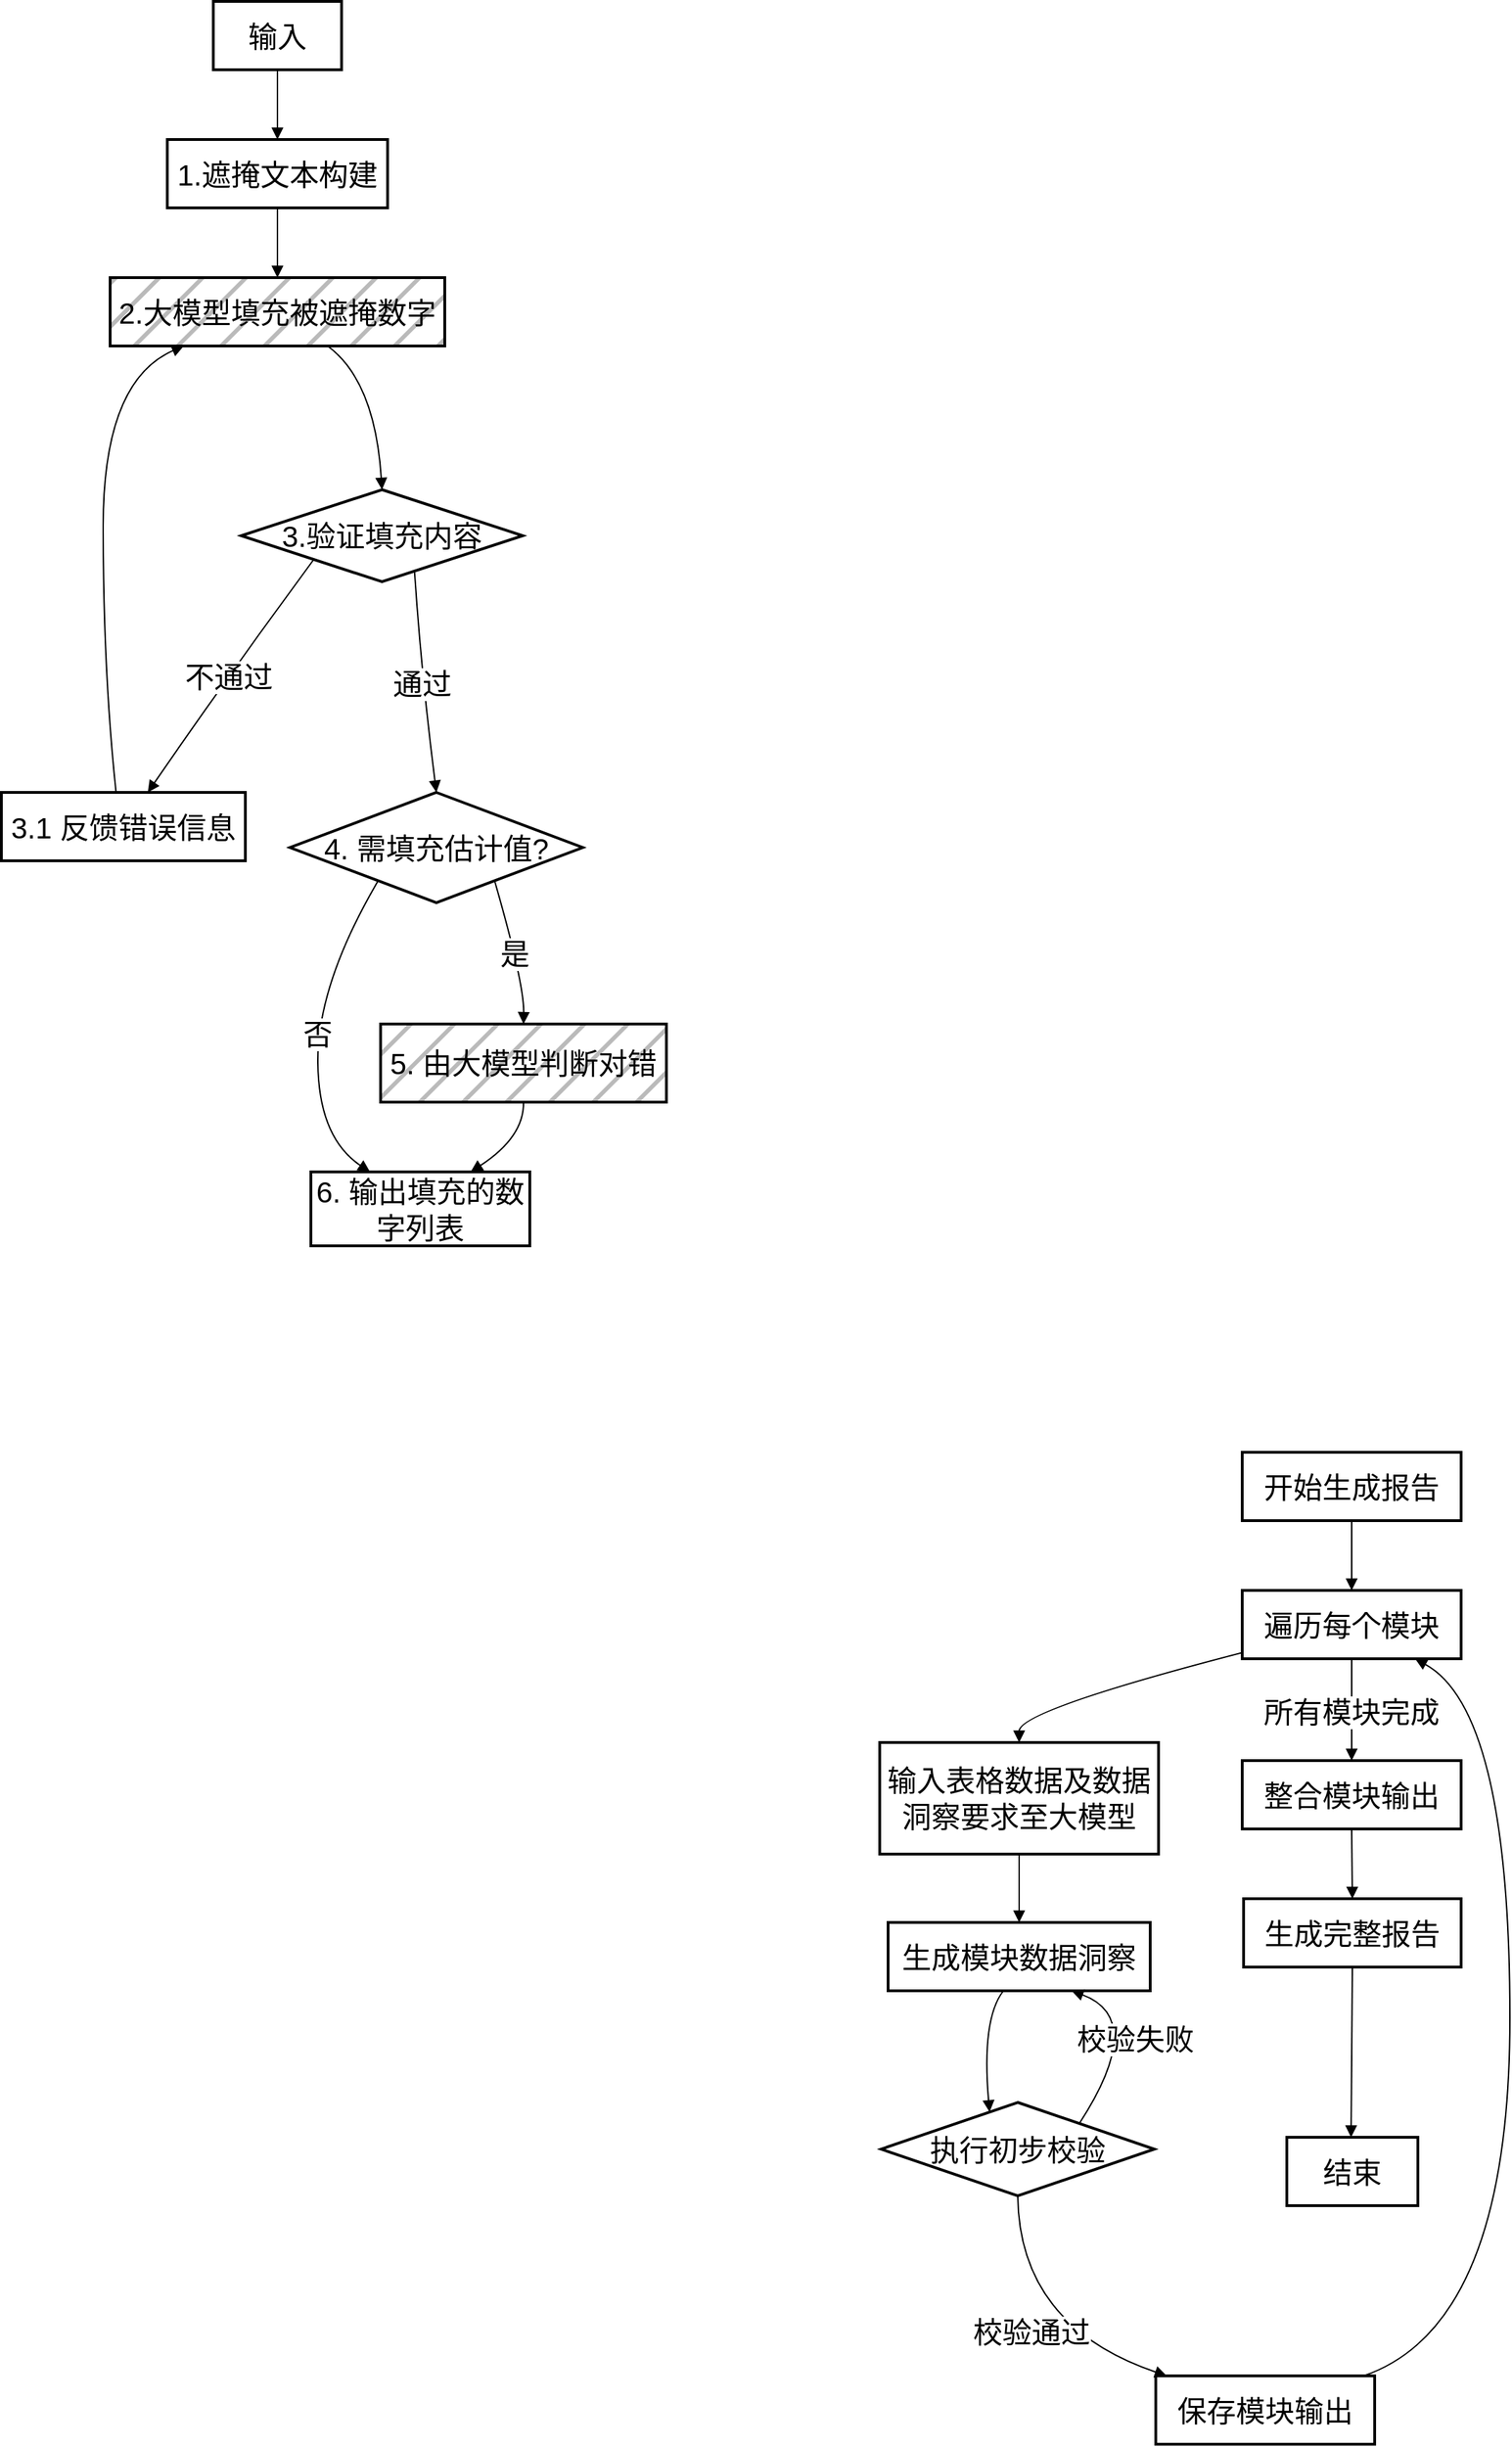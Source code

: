 <mxfile version="24.8.1">
  <diagram name="第 1 页" id="jcsu0ifiuYBYUi2_rB25">
    <mxGraphModel dx="2049" dy="1114" grid="0" gridSize="10" guides="1" tooltips="1" connect="1" arrows="1" fold="1" page="0" pageScale="1" pageWidth="827" pageHeight="1169" math="0" shadow="0">
      <root>
        <mxCell id="0" />
        <mxCell id="1" parent="0" />
        <mxCell id="IDqaXiTxqVLF_361lomE-16" value="输入" style="whiteSpace=wrap;strokeWidth=2;fontSize=21;" vertex="1" parent="1">
          <mxGeometry x="155" y="20" width="92" height="49" as="geometry" />
        </mxCell>
        <mxCell id="IDqaXiTxqVLF_361lomE-17" value="1.遮掩文本构建" style="whiteSpace=wrap;strokeWidth=2;fontSize=21;" vertex="1" parent="1">
          <mxGeometry x="122" y="119" width="158" height="49" as="geometry" />
        </mxCell>
        <mxCell id="IDqaXiTxqVLF_361lomE-18" value="2.大模型填充被遮掩数字" style="whiteSpace=wrap;strokeWidth=2;fontSize=21;fillStyle=hatch;fillColor=#BABABA;" vertex="1" parent="1">
          <mxGeometry x="81" y="218" width="240" height="49" as="geometry" />
        </mxCell>
        <mxCell id="IDqaXiTxqVLF_361lomE-19" value="3.验证填充内容" style="rhombus;strokeWidth=2;whiteSpace=wrap;fontSize=21;" vertex="1" parent="1">
          <mxGeometry x="175" y="370" width="202" height="66" as="geometry" />
        </mxCell>
        <mxCell id="IDqaXiTxqVLF_361lomE-20" value="3.1 反馈错误信息" style="whiteSpace=wrap;strokeWidth=2;fontSize=21;" vertex="1" parent="1">
          <mxGeometry x="3" y="587" width="175" height="49" as="geometry" />
        </mxCell>
        <mxCell id="IDqaXiTxqVLF_361lomE-21" value="4. 需填充估计值?" style="rhombus;strokeWidth=2;whiteSpace=wrap;fontSize=21;" vertex="1" parent="1">
          <mxGeometry x="210" y="587" width="210" height="79" as="geometry" />
        </mxCell>
        <mxCell id="IDqaXiTxqVLF_361lomE-22" value="5. 由大模型判断对错" style="whiteSpace=wrap;strokeWidth=2;fontSize=21;fillStyle=hatch;fillColor=#BABABA;" vertex="1" parent="1">
          <mxGeometry x="275" y="753" width="205" height="56" as="geometry" />
        </mxCell>
        <mxCell id="IDqaXiTxqVLF_361lomE-23" value="6. 输出填充的数字列表" style="whiteSpace=wrap;strokeWidth=2;fontSize=21;" vertex="1" parent="1">
          <mxGeometry x="225" y="859" width="157" height="53" as="geometry" />
        </mxCell>
        <mxCell id="IDqaXiTxqVLF_361lomE-25" value="" style="curved=1;startArrow=none;endArrow=block;exitX=0.5;exitY=1;entryX=0.5;entryY=0;rounded=0;fontSize=21;" edge="1" parent="1" source="IDqaXiTxqVLF_361lomE-16" target="IDqaXiTxqVLF_361lomE-17">
          <mxGeometry relative="1" as="geometry">
            <Array as="points" />
          </mxGeometry>
        </mxCell>
        <mxCell id="IDqaXiTxqVLF_361lomE-26" value="" style="curved=1;startArrow=none;endArrow=block;exitX=0.5;exitY=1;entryX=0.5;entryY=0;rounded=0;fontSize=21;" edge="1" parent="1" source="IDqaXiTxqVLF_361lomE-17" target="IDqaXiTxqVLF_361lomE-18">
          <mxGeometry relative="1" as="geometry">
            <Array as="points" />
          </mxGeometry>
        </mxCell>
        <mxCell id="IDqaXiTxqVLF_361lomE-27" value="" style="curved=1;startArrow=none;endArrow=block;exitX=0.65;exitY=1;entryX=0.5;entryY=0;rounded=0;fontSize=21;" edge="1" parent="1" source="IDqaXiTxqVLF_361lomE-18" target="IDqaXiTxqVLF_361lomE-19">
          <mxGeometry relative="1" as="geometry">
            <Array as="points">
              <mxPoint x="271" y="292" />
            </Array>
          </mxGeometry>
        </mxCell>
        <mxCell id="IDqaXiTxqVLF_361lomE-28" value="不通过" style="curved=1;startArrow=none;endArrow=block;exitX=0.03;exitY=1;entryX=0.6;entryY=0;rounded=0;fontSize=21;" edge="1" parent="1" source="IDqaXiTxqVLF_361lomE-19" target="IDqaXiTxqVLF_361lomE-20">
          <mxGeometry relative="1" as="geometry">
            <Array as="points">
              <mxPoint x="168" y="500" />
            </Array>
          </mxGeometry>
        </mxCell>
        <mxCell id="IDqaXiTxqVLF_361lomE-29" value="" style="curved=1;startArrow=none;endArrow=block;exitX=0.47;exitY=0;entryX=0.22;entryY=1;rounded=0;fontSize=21;" edge="1" parent="1" source="IDqaXiTxqVLF_361lomE-20" target="IDqaXiTxqVLF_361lomE-18">
          <mxGeometry relative="1" as="geometry">
            <Array as="points">
              <mxPoint x="76" y="500" />
              <mxPoint x="76" y="292" />
            </Array>
          </mxGeometry>
        </mxCell>
        <mxCell id="IDqaXiTxqVLF_361lomE-30" value="通过" style="curved=1;startArrow=none;endArrow=block;exitX=0.65;exitY=1;entryX=0.5;entryY=0;rounded=0;fontSize=21;" edge="1" parent="1" source="IDqaXiTxqVLF_361lomE-19" target="IDqaXiTxqVLF_361lomE-21">
          <mxGeometry relative="1" as="geometry">
            <Array as="points">
              <mxPoint x="304" y="500" />
            </Array>
          </mxGeometry>
        </mxCell>
        <mxCell id="IDqaXiTxqVLF_361lomE-31" value="是" style="curved=1;startArrow=none;endArrow=block;exitX=0.83;exitY=1;entryX=0.5;entryY=0;rounded=0;fontSize=21;" edge="1" parent="1" source="IDqaXiTxqVLF_361lomE-21" target="IDqaXiTxqVLF_361lomE-22">
          <mxGeometry relative="1" as="geometry">
            <Array as="points">
              <mxPoint x="378" y="724" />
            </Array>
          </mxGeometry>
        </mxCell>
        <mxCell id="IDqaXiTxqVLF_361lomE-32" value="" style="curved=1;startArrow=none;endArrow=block;exitX=0.5;exitY=1;entryX=0.73;entryY=0;rounded=0;fontSize=21;" edge="1" parent="1" source="IDqaXiTxqVLF_361lomE-22" target="IDqaXiTxqVLF_361lomE-23">
          <mxGeometry relative="1" as="geometry">
            <Array as="points">
              <mxPoint x="378" y="834" />
            </Array>
          </mxGeometry>
        </mxCell>
        <mxCell id="IDqaXiTxqVLF_361lomE-33" value="否" style="curved=1;startArrow=none;endArrow=block;exitX=0.17;exitY=1;entryX=0.27;entryY=0;rounded=0;fontSize=21;" edge="1" parent="1" source="IDqaXiTxqVLF_361lomE-21" target="IDqaXiTxqVLF_361lomE-23">
          <mxGeometry relative="1" as="geometry">
            <Array as="points">
              <mxPoint x="230" y="724" />
              <mxPoint x="230" y="834" />
            </Array>
          </mxGeometry>
        </mxCell>
        <mxCell id="IDqaXiTxqVLF_361lomE-35" value="开始生成报告" style="whiteSpace=wrap;strokeWidth=2;fontSize=21;" vertex="1" parent="1">
          <mxGeometry x="893" y="1060" width="157" height="49" as="geometry" />
        </mxCell>
        <mxCell id="IDqaXiTxqVLF_361lomE-36" value="遍历每个模块" style="whiteSpace=wrap;strokeWidth=2;fontSize=21;" vertex="1" parent="1">
          <mxGeometry x="893" y="1159" width="157" height="49" as="geometry" />
        </mxCell>
        <mxCell id="IDqaXiTxqVLF_361lomE-37" value="输入表格数据及数据洞察要求至大模型" style="whiteSpace=wrap;strokeWidth=2;fontSize=21;" vertex="1" parent="1">
          <mxGeometry x="633" y="1268" width="200" height="80" as="geometry" />
        </mxCell>
        <mxCell id="IDqaXiTxqVLF_361lomE-38" value="生成模块数据洞察" style="whiteSpace=wrap;strokeWidth=2;fontSize=21;" vertex="1" parent="1">
          <mxGeometry x="639" y="1397" width="188" height="49" as="geometry" />
        </mxCell>
        <mxCell id="IDqaXiTxqVLF_361lomE-39" value="执行初步校验" style="rhombus;strokeWidth=2;whiteSpace=wrap;fontSize=21;" vertex="1" parent="1">
          <mxGeometry x="634" y="1526" width="196" height="67" as="geometry" />
        </mxCell>
        <mxCell id="IDqaXiTxqVLF_361lomE-40" value="保存模块输出" style="whiteSpace=wrap;strokeWidth=2;fontSize=21;" vertex="1" parent="1">
          <mxGeometry x="831" y="1722" width="157" height="49" as="geometry" />
        </mxCell>
        <mxCell id="IDqaXiTxqVLF_361lomE-41" value="整合模块输出" style="whiteSpace=wrap;strokeWidth=2;fontSize=21;" vertex="1" parent="1">
          <mxGeometry x="893" y="1281" width="157" height="49" as="geometry" />
        </mxCell>
        <mxCell id="IDqaXiTxqVLF_361lomE-42" value="生成完整报告" style="whiteSpace=wrap;strokeWidth=2;fontSize=21;" vertex="1" parent="1">
          <mxGeometry x="894" y="1380" width="156" height="49" as="geometry" />
        </mxCell>
        <mxCell id="IDqaXiTxqVLF_361lomE-43" value="结束" style="whiteSpace=wrap;strokeWidth=2;fontSize=21;" vertex="1" parent="1">
          <mxGeometry x="925" y="1551" width="94" height="49" as="geometry" />
        </mxCell>
        <mxCell id="IDqaXiTxqVLF_361lomE-44" value="" style="curved=1;startArrow=none;endArrow=block;exitX=0.5;exitY=1;entryX=0.5;entryY=0;rounded=0;fontSize=21;" edge="1" parent="1" source="IDqaXiTxqVLF_361lomE-35" target="IDqaXiTxqVLF_361lomE-36">
          <mxGeometry relative="1" as="geometry">
            <Array as="points" />
          </mxGeometry>
        </mxCell>
        <mxCell id="IDqaXiTxqVLF_361lomE-45" value="" style="curved=1;startArrow=none;endArrow=block;exitX=0;exitY=0.91;entryX=0.5;entryY=0;rounded=0;fontSize=21;" edge="1" parent="1" source="IDqaXiTxqVLF_361lomE-36" target="IDqaXiTxqVLF_361lomE-37">
          <mxGeometry relative="1" as="geometry">
            <Array as="points">
              <mxPoint x="733" y="1245" />
            </Array>
          </mxGeometry>
        </mxCell>
        <mxCell id="IDqaXiTxqVLF_361lomE-46" value="" style="curved=1;startArrow=none;endArrow=block;exitX=0.5;exitY=1;entryX=0.5;entryY=0;rounded=0;fontSize=21;" edge="1" parent="1" source="IDqaXiTxqVLF_361lomE-37" target="IDqaXiTxqVLF_361lomE-38">
          <mxGeometry relative="1" as="geometry">
            <Array as="points" />
          </mxGeometry>
        </mxCell>
        <mxCell id="IDqaXiTxqVLF_361lomE-47" value="" style="curved=1;startArrow=none;endArrow=block;exitX=0.44;exitY=1;entryX=0.37;entryY=0;rounded=0;fontSize=21;" edge="1" parent="1" source="IDqaXiTxqVLF_361lomE-38" target="IDqaXiTxqVLF_361lomE-39">
          <mxGeometry relative="1" as="geometry">
            <Array as="points">
              <mxPoint x="706" y="1466" />
            </Array>
          </mxGeometry>
        </mxCell>
        <mxCell id="IDqaXiTxqVLF_361lomE-48" value="校验失败" style="curved=1;startArrow=none;endArrow=block;exitX=0.91;exitY=0;entryX=0.7;entryY=1;rounded=0;fontSize=21;" edge="1" parent="1" source="IDqaXiTxqVLF_361lomE-39" target="IDqaXiTxqVLF_361lomE-38">
          <mxGeometry relative="1" as="geometry">
            <Array as="points">
              <mxPoint x="825" y="1466" />
            </Array>
          </mxGeometry>
        </mxCell>
        <mxCell id="IDqaXiTxqVLF_361lomE-49" value="校验通过" style="curved=1;startArrow=none;endArrow=block;exitX=0.5;exitY=1;entryX=0.05;entryY=0;rounded=0;fontSize=21;" edge="1" parent="1" source="IDqaXiTxqVLF_361lomE-39" target="IDqaXiTxqVLF_361lomE-40">
          <mxGeometry relative="1" as="geometry">
            <Array as="points">
              <mxPoint x="733" y="1686" />
            </Array>
          </mxGeometry>
        </mxCell>
        <mxCell id="IDqaXiTxqVLF_361lomE-50" value="" style="curved=1;startArrow=none;endArrow=block;exitX=0.95;exitY=0;entryX=0.79;entryY=1;rounded=0;fontSize=21;" edge="1" parent="1" source="IDqaXiTxqVLF_361lomE-40" target="IDqaXiTxqVLF_361lomE-36">
          <mxGeometry relative="1" as="geometry">
            <Array as="points">
              <mxPoint x="1085" y="1686" />
              <mxPoint x="1085" y="1245" />
            </Array>
          </mxGeometry>
        </mxCell>
        <mxCell id="IDqaXiTxqVLF_361lomE-51" value="所有模块完成" style="curved=1;startArrow=none;endArrow=block;exitX=0.5;exitY=1;entryX=0.5;entryY=0;rounded=0;fontSize=21;" edge="1" parent="1" source="IDqaXiTxqVLF_361lomE-36" target="IDqaXiTxqVLF_361lomE-41">
          <mxGeometry relative="1" as="geometry">
            <Array as="points" />
          </mxGeometry>
        </mxCell>
        <mxCell id="IDqaXiTxqVLF_361lomE-52" value="" style="curved=1;startArrow=none;endArrow=block;exitX=0.5;exitY=1;entryX=0.5;entryY=0;rounded=0;fontSize=21;" edge="1" parent="1" source="IDqaXiTxqVLF_361lomE-41" target="IDqaXiTxqVLF_361lomE-42">
          <mxGeometry relative="1" as="geometry">
            <Array as="points" />
          </mxGeometry>
        </mxCell>
        <mxCell id="IDqaXiTxqVLF_361lomE-53" value="" style="curved=1;startArrow=none;endArrow=block;exitX=0.5;exitY=1;entryX=0.49;entryY=0;rounded=0;fontSize=21;" edge="1" parent="1" source="IDqaXiTxqVLF_361lomE-42" target="IDqaXiTxqVLF_361lomE-43">
          <mxGeometry relative="1" as="geometry">
            <Array as="points" />
          </mxGeometry>
        </mxCell>
      </root>
    </mxGraphModel>
  </diagram>
</mxfile>
